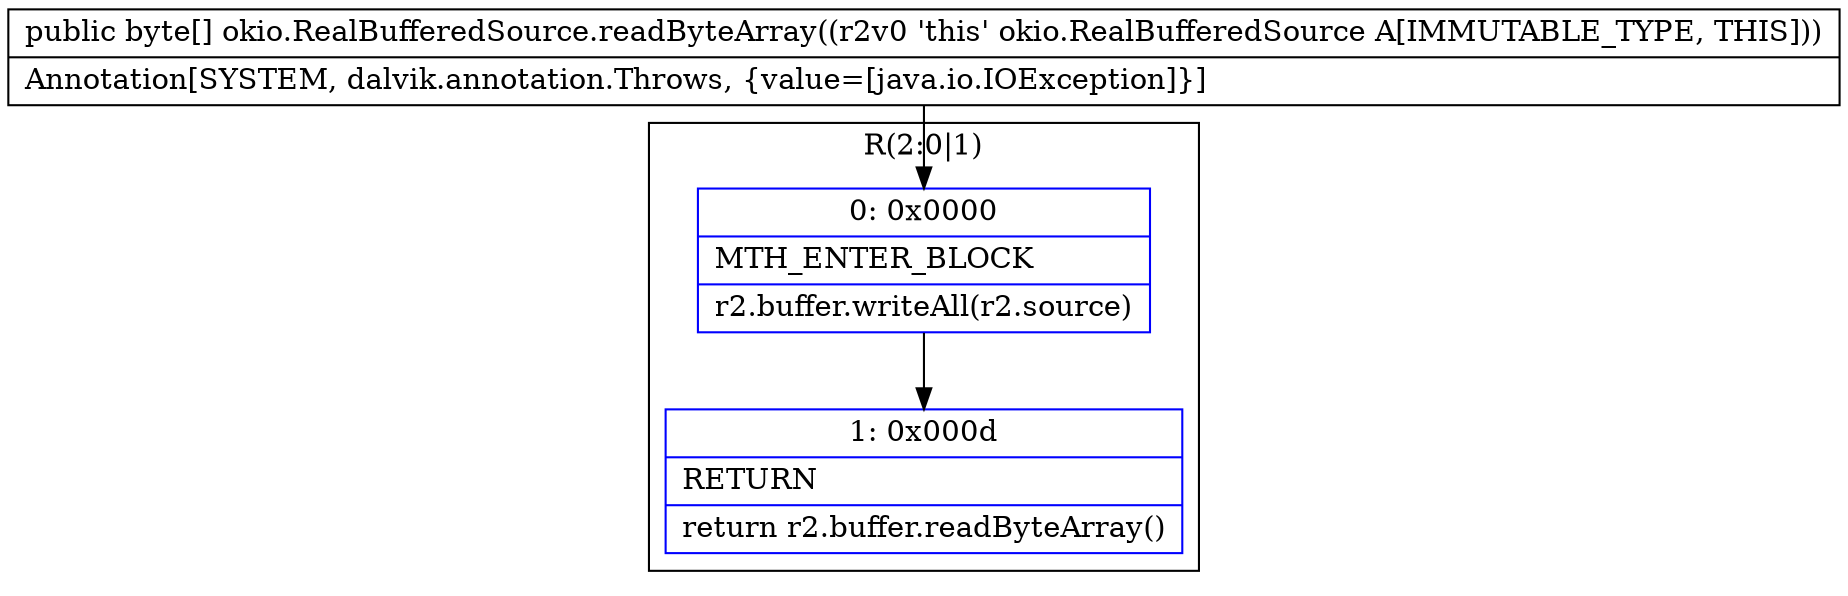 digraph "CFG forokio.RealBufferedSource.readByteArray()[B" {
subgraph cluster_Region_1430888100 {
label = "R(2:0|1)";
node [shape=record,color=blue];
Node_0 [shape=record,label="{0\:\ 0x0000|MTH_ENTER_BLOCK\l|r2.buffer.writeAll(r2.source)\l}"];
Node_1 [shape=record,label="{1\:\ 0x000d|RETURN\l|return r2.buffer.readByteArray()\l}"];
}
MethodNode[shape=record,label="{public byte[] okio.RealBufferedSource.readByteArray((r2v0 'this' okio.RealBufferedSource A[IMMUTABLE_TYPE, THIS]))  | Annotation[SYSTEM, dalvik.annotation.Throws, \{value=[java.io.IOException]\}]\l}"];
MethodNode -> Node_0;
Node_0 -> Node_1;
}

